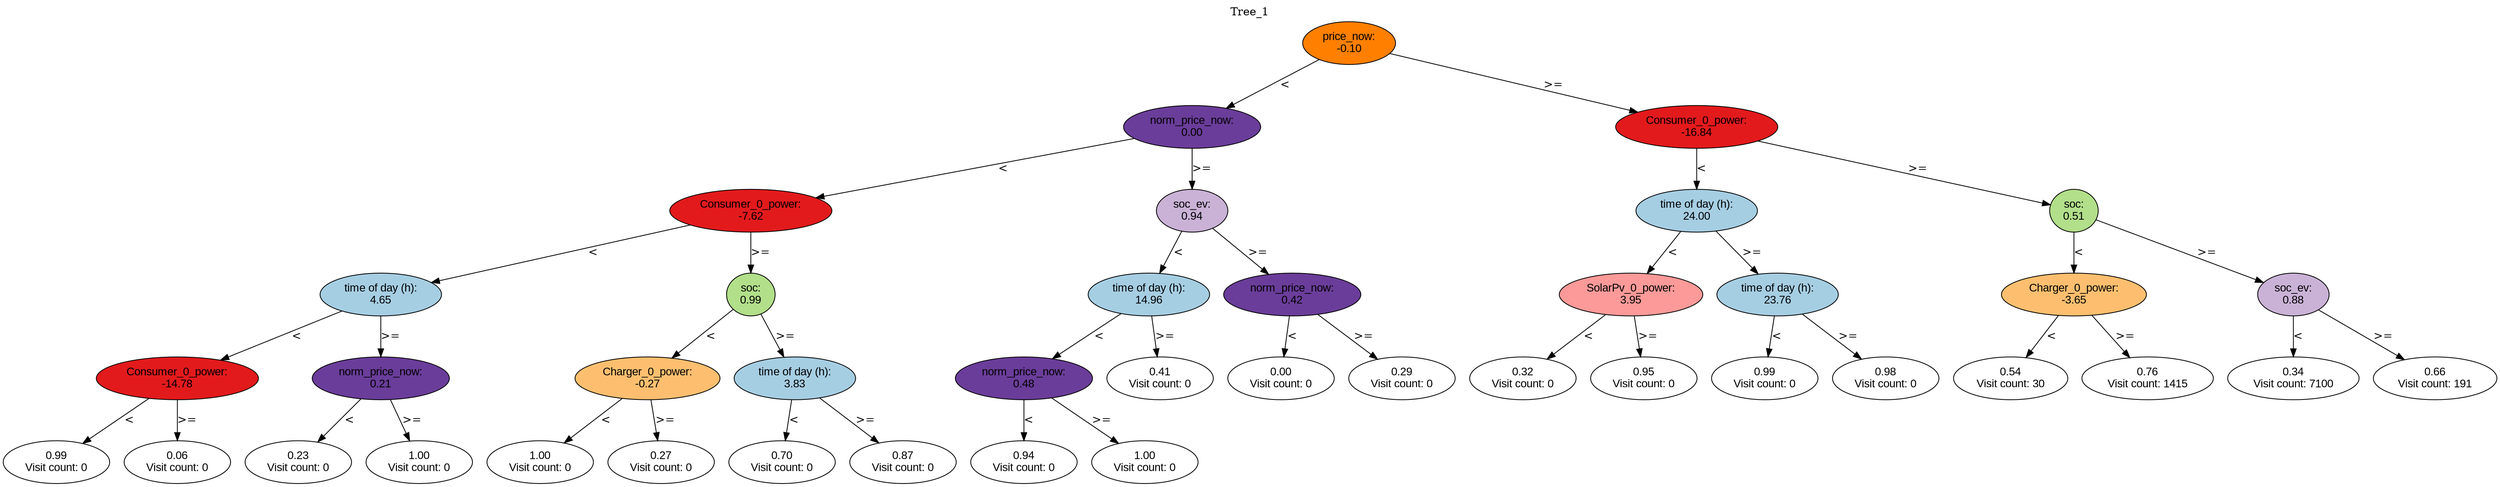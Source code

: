 digraph BST {
    node [fontname="Arial" style=filled colorscheme=paired12];
    0 [ label = "price_now:
-0.10" fillcolor=8];
    1 [ label = "norm_price_now:
0.00" fillcolor=10];
    2 [ label = "Consumer_0_power:
-7.62" fillcolor=6];
    3 [ label = "time of day (h):
4.65" fillcolor=1];
    4 [ label = "Consumer_0_power:
-14.78" fillcolor=6];
    5 [ label = "0.99
Visit count: 0" fillcolor=white];
    6 [ label = "0.06
Visit count: 0" fillcolor=white];
    7 [ label = "norm_price_now:
0.21" fillcolor=10];
    8 [ label = "0.23
Visit count: 0" fillcolor=white];
    9 [ label = "1.00
Visit count: 0" fillcolor=white];
    10 [ label = "soc:
0.99" fillcolor=3];
    11 [ label = "Charger_0_power:
-0.27" fillcolor=7];
    12 [ label = "1.00
Visit count: 0" fillcolor=white];
    13 [ label = "0.27
Visit count: 0" fillcolor=white];
    14 [ label = "time of day (h):
3.83" fillcolor=1];
    15 [ label = "0.70
Visit count: 0" fillcolor=white];
    16 [ label = "0.87
Visit count: 0" fillcolor=white];
    17 [ label = "soc_ev:
0.94" fillcolor=9];
    18 [ label = "time of day (h):
14.96" fillcolor=1];
    19 [ label = "norm_price_now:
0.48" fillcolor=10];
    20 [ label = "0.94
Visit count: 0" fillcolor=white];
    21 [ label = "1.00
Visit count: 0" fillcolor=white];
    22 [ label = "0.41
Visit count: 0" fillcolor=white];
    23 [ label = "norm_price_now:
0.42" fillcolor=10];
    24 [ label = "0.00
Visit count: 0" fillcolor=white];
    25 [ label = "0.29
Visit count: 0" fillcolor=white];
    26 [ label = "Consumer_0_power:
-16.84" fillcolor=6];
    27 [ label = "time of day (h):
24.00" fillcolor=1];
    28 [ label = "SolarPv_0_power:
3.95" fillcolor=5];
    29 [ label = "0.32
Visit count: 0" fillcolor=white];
    30 [ label = "0.95
Visit count: 0" fillcolor=white];
    31 [ label = "time of day (h):
23.76" fillcolor=1];
    32 [ label = "0.99
Visit count: 0" fillcolor=white];
    33 [ label = "0.98
Visit count: 0" fillcolor=white];
    34 [ label = "soc:
0.51" fillcolor=3];
    35 [ label = "Charger_0_power:
-3.65" fillcolor=7];
    36 [ label = "0.54
Visit count: 30" fillcolor=white];
    37 [ label = "0.76
Visit count: 1415" fillcolor=white];
    38 [ label = "soc_ev:
0.88" fillcolor=9];
    39 [ label = "0.34
Visit count: 7100" fillcolor=white];
    40 [ label = "0.66
Visit count: 191" fillcolor=white];

    0  -> 1[ label = "<"];
    0  -> 26[ label = ">="];
    1  -> 2[ label = "<"];
    1  -> 17[ label = ">="];
    2  -> 3[ label = "<"];
    2  -> 10[ label = ">="];
    3  -> 4[ label = "<"];
    3  -> 7[ label = ">="];
    4  -> 5[ label = "<"];
    4  -> 6[ label = ">="];
    7  -> 8[ label = "<"];
    7  -> 9[ label = ">="];
    10  -> 11[ label = "<"];
    10  -> 14[ label = ">="];
    11  -> 12[ label = "<"];
    11  -> 13[ label = ">="];
    14  -> 15[ label = "<"];
    14  -> 16[ label = ">="];
    17  -> 18[ label = "<"];
    17  -> 23[ label = ">="];
    18  -> 19[ label = "<"];
    18  -> 22[ label = ">="];
    19  -> 20[ label = "<"];
    19  -> 21[ label = ">="];
    23  -> 24[ label = "<"];
    23  -> 25[ label = ">="];
    26  -> 27[ label = "<"];
    26  -> 34[ label = ">="];
    27  -> 28[ label = "<"];
    27  -> 31[ label = ">="];
    28  -> 29[ label = "<"];
    28  -> 30[ label = ">="];
    31  -> 32[ label = "<"];
    31  -> 33[ label = ">="];
    34  -> 35[ label = "<"];
    34  -> 38[ label = ">="];
    35  -> 36[ label = "<"];
    35  -> 37[ label = ">="];
    38  -> 39[ label = "<"];
    38  -> 40[ label = ">="];

    labelloc="t";
    label="Tree_1";
}
